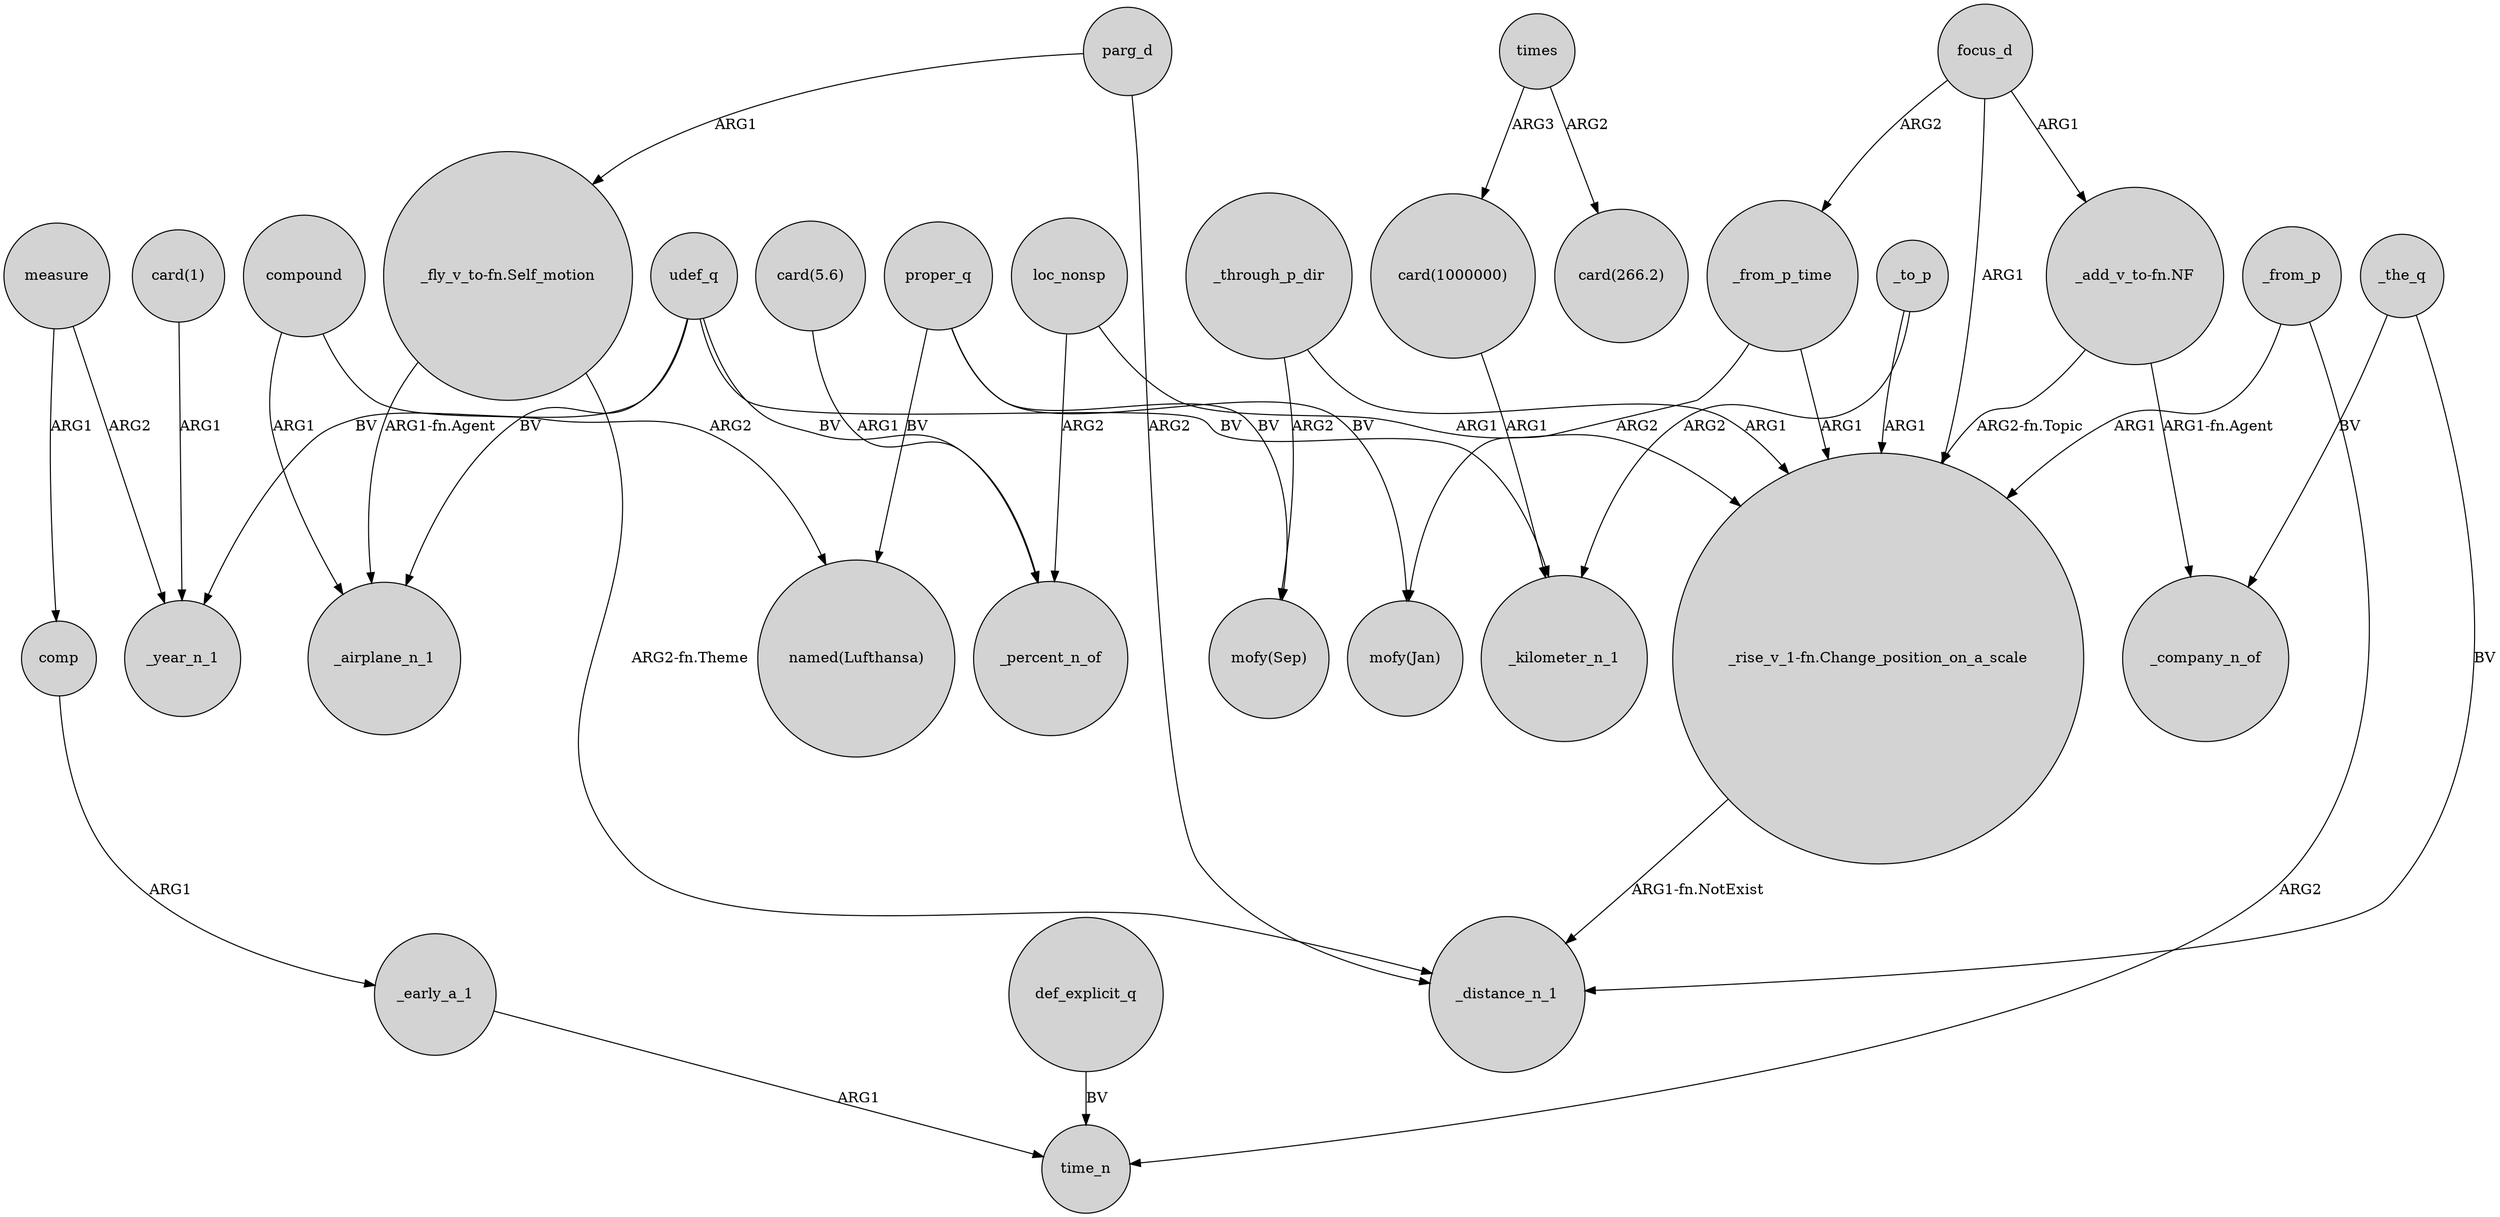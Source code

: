 digraph {
	node [shape=circle style=filled]
	measure -> _year_n_1 [label=ARG2]
	def_explicit_q -> time_n [label=BV]
	compound -> _airplane_n_1 [label=ARG1]
	_from_p_time -> "_rise_v_1-fn.Change_position_on_a_scale" [label=ARG1]
	times -> "card(266.2)" [label=ARG2]
	"_add_v_to-fn.NF" -> "_rise_v_1-fn.Change_position_on_a_scale" [label="ARG2-fn.Topic"]
	_the_q -> _distance_n_1 [label=BV]
	measure -> comp [label=ARG1]
	_from_p_time -> "mofy(Jan)" [label=ARG2]
	proper_q -> "mofy(Sep)" [label=BV]
	proper_q -> "mofy(Jan)" [label=BV]
	_the_q -> _company_n_of [label=BV]
	comp -> _early_a_1 [label=ARG1]
	"_add_v_to-fn.NF" -> _company_n_of [label="ARG1-fn.Agent"]
	times -> "card(1000000)" [label=ARG3]
	loc_nonsp -> _percent_n_of [label=ARG2]
	parg_d -> "_fly_v_to-fn.Self_motion" [label=ARG1]
	focus_d -> _from_p_time [label=ARG2]
	"_fly_v_to-fn.Self_motion" -> _airplane_n_1 [label="ARG1-fn.Agent"]
	loc_nonsp -> "_rise_v_1-fn.Change_position_on_a_scale" [label=ARG1]
	"card(1000000)" -> _kilometer_n_1 [label=ARG1]
	focus_d -> "_rise_v_1-fn.Change_position_on_a_scale" [label=ARG1]
	_from_p -> time_n [label=ARG2]
	compound -> "named(Lufthansa)" [label=ARG2]
	udef_q -> _kilometer_n_1 [label=BV]
	"card(5.6)" -> _percent_n_of [label=ARG1]
	"_rise_v_1-fn.Change_position_on_a_scale" -> _distance_n_1 [label="ARG1-fn.NotExist"]
	_through_p_dir -> "_rise_v_1-fn.Change_position_on_a_scale" [label=ARG1]
	"card(1)" -> _year_n_1 [label=ARG1]
	_early_a_1 -> time_n [label=ARG1]
	_through_p_dir -> "mofy(Sep)" [label=ARG2]
	udef_q -> _airplane_n_1 [label=BV]
	parg_d -> _distance_n_1 [label=ARG2]
	udef_q -> _year_n_1 [label=BV]
	focus_d -> "_add_v_to-fn.NF" [label=ARG1]
	udef_q -> _percent_n_of [label=BV]
	_to_p -> "_rise_v_1-fn.Change_position_on_a_scale" [label=ARG1]
	_to_p -> _kilometer_n_1 [label=ARG2]
	proper_q -> "named(Lufthansa)" [label=BV]
	_from_p -> "_rise_v_1-fn.Change_position_on_a_scale" [label=ARG1]
	"_fly_v_to-fn.Self_motion" -> _distance_n_1 [label="ARG2-fn.Theme"]
}
